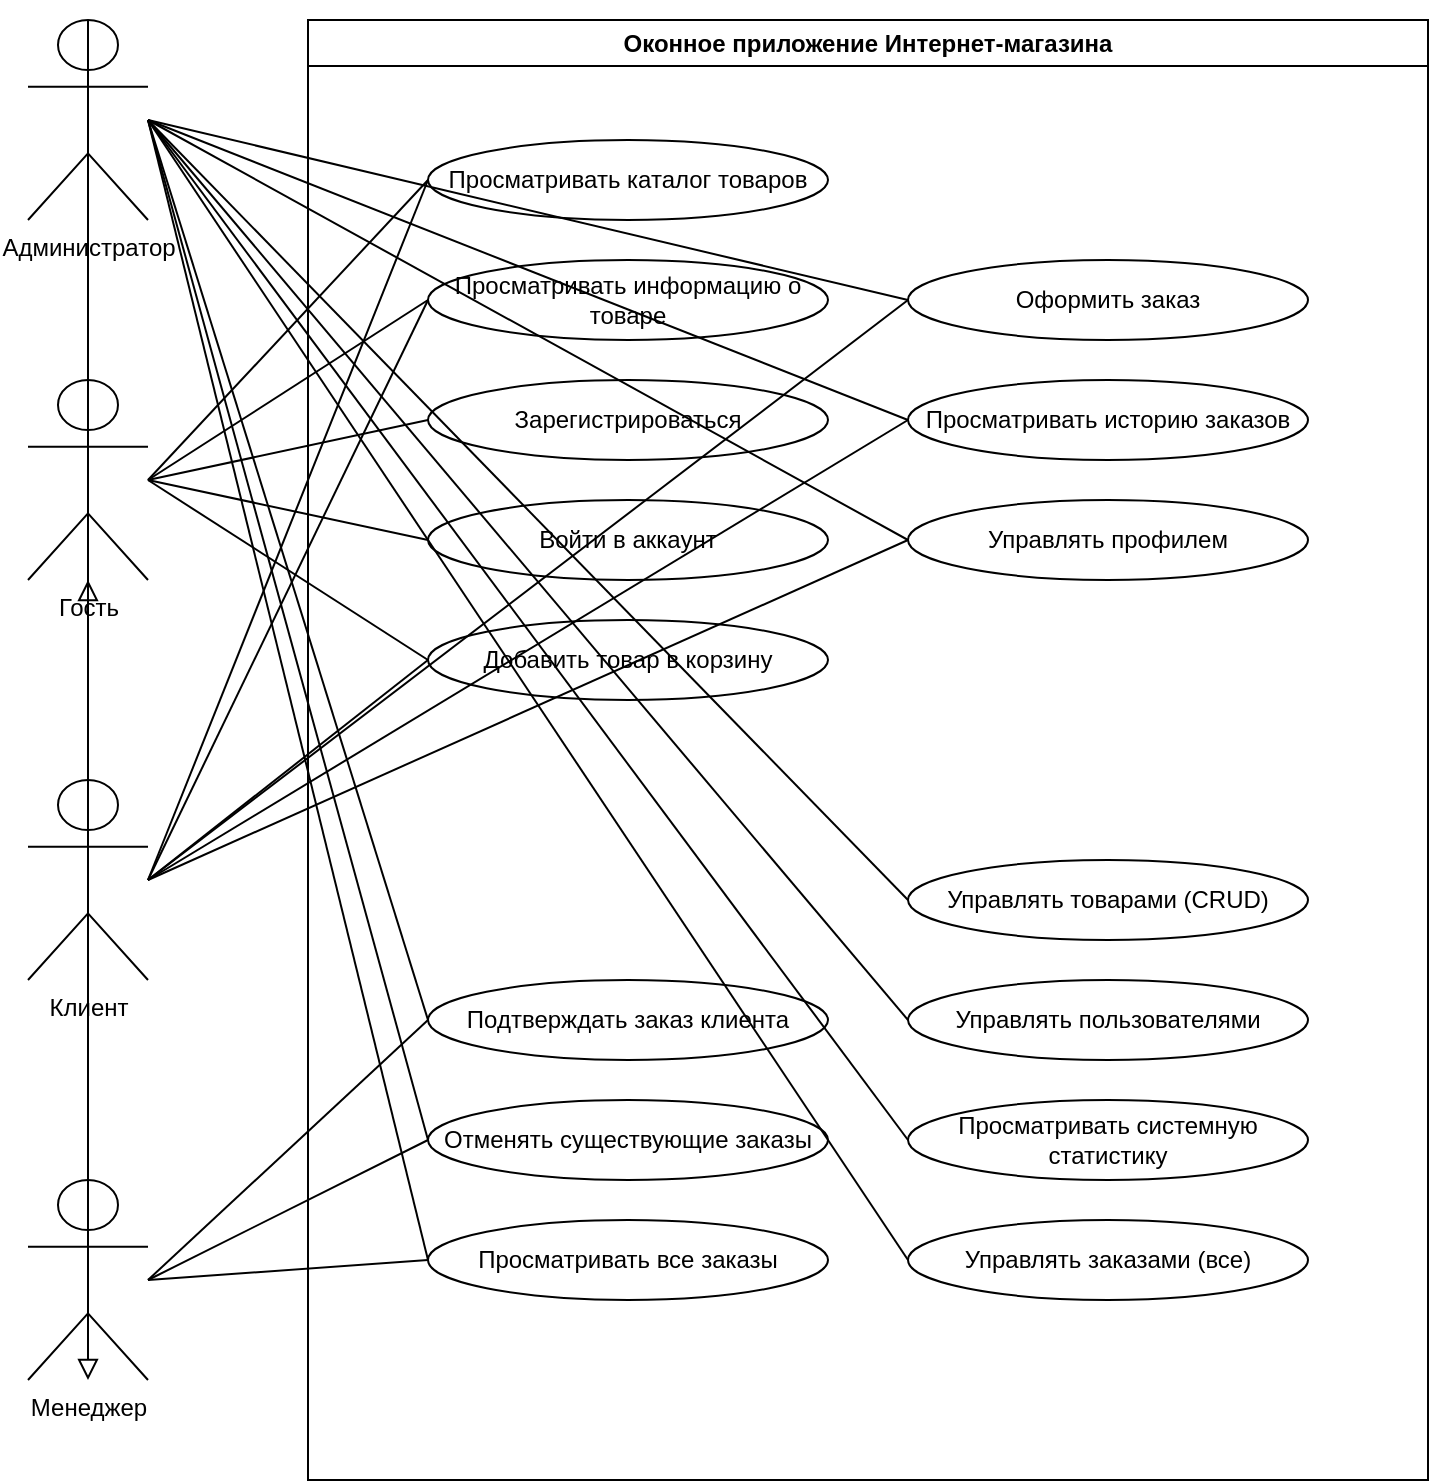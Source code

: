 <mxfile version="28.2.8">
  <diagram name="Диаграмма вариантов использования - Интернет-магазин" id="85AkClXsSPZRD0gE70uU">
    <mxGraphModel dx="1426" dy="751" grid="1" gridSize="10" guides="1" tooltips="1" connect="1" arrows="1" fold="1" page="1" pageScale="1" pageWidth="827" pageHeight="1169" math="0" shadow="0">
      <root>
        <mxCell id="0" />
        <mxCell id="1" parent="0" />
        <mxCell id="21T72m46H9F7PhcDvn4g-1" value="Гость" style="shape=umlActor;verticalLabelPosition=bottom;verticalAlign=top;html=1;outlineConnect=0;" vertex="1" parent="1">
          <mxGeometry x="40" y="200" width="60" height="100" as="geometry" />
        </mxCell>
        <mxCell id="21T72m46H9F7PhcDvn4g-2" value="Клиент" style="shape=umlActor;verticalLabelPosition=bottom;verticalAlign=top;html=1;outlineConnect=0;" vertex="1" parent="1">
          <mxGeometry x="40" y="400" width="60" height="100" as="geometry" />
        </mxCell>
        <mxCell id="21T72m46H9F7PhcDvn4g-3" value="Менеджер" style="shape=umlActor;verticalLabelPosition=bottom;verticalAlign=top;html=1;outlineConnect=0;" vertex="1" parent="1">
          <mxGeometry x="40" y="600" width="60" height="100" as="geometry" />
        </mxCell>
        <mxCell id="21T72m46H9F7PhcDvn4g-4" value="Администратор" style="shape=umlActor;verticalLabelPosition=bottom;verticalAlign=top;html=1;outlineConnect=0;" vertex="1" parent="1">
          <mxGeometry x="40" y="20" width="60" height="100" as="geometry" />
        </mxCell>
        <mxCell id="21T72m46H9F7PhcDvn4g-5" value="Оконное приложение Интернет-магазина" style="swimlane;whiteSpace=wrap;html=1;" vertex="1" parent="1">
          <mxGeometry x="180" y="20" width="560" height="730" as="geometry">
            <mxRectangle x="180" y="20" width="270" height="30" as="alternateBounds" />
          </mxGeometry>
        </mxCell>
        <mxCell id="21T72m46H9F7PhcDvn4g-6" value="Просматривать каталог товаров" style="ellipse;whiteSpace=wrap;html=1;" vertex="1" parent="21T72m46H9F7PhcDvn4g-5">
          <mxGeometry x="60" y="60" width="200" height="40" as="geometry" />
        </mxCell>
        <mxCell id="21T72m46H9F7PhcDvn4g-7" value="Просматривать информацию о товаре" style="ellipse;whiteSpace=wrap;html=1;" vertex="1" parent="21T72m46H9F7PhcDvn4g-5">
          <mxGeometry x="60" y="120" width="200" height="40" as="geometry" />
        </mxCell>
        <mxCell id="21T72m46H9F7PhcDvn4g-8" value="Зарегистрироваться" style="ellipse;whiteSpace=wrap;html=1;" vertex="1" parent="21T72m46H9F7PhcDvn4g-5">
          <mxGeometry x="60" y="180" width="200" height="40" as="geometry" />
        </mxCell>
        <mxCell id="21T72m46H9F7PhcDvn4g-9" value="Войти в аккаунт" style="ellipse;whiteSpace=wrap;html=1;" vertex="1" parent="21T72m46H9F7PhcDvn4g-5">
          <mxGeometry x="60" y="240" width="200" height="40" as="geometry" />
        </mxCell>
        <mxCell id="21T72m46H9F7PhcDvn4g-10" value="Добавить товар в корзину" style="ellipse;whiteSpace=wrap;html=1;" vertex="1" parent="21T72m46H9F7PhcDvn4g-5">
          <mxGeometry x="60" y="300" width="200" height="40" as="geometry" />
        </mxCell>
        <mxCell id="21T72m46H9F7PhcDvn4g-11" value="Оформить заказ" style="ellipse;whiteSpace=wrap;html=1;" vertex="1" parent="21T72m46H9F7PhcDvn4g-5">
          <mxGeometry x="300" y="120" width="200" height="40" as="geometry" />
        </mxCell>
        <mxCell id="21T72m46H9F7PhcDvn4g-12" value="Просматривать историю заказов" style="ellipse;whiteSpace=wrap;html=1;" vertex="1" parent="21T72m46H9F7PhcDvn4g-5">
          <mxGeometry x="300" y="180" width="200" height="40" as="geometry" />
        </mxCell>
        <mxCell id="21T72m46H9F7PhcDvn4g-13" value="Управлять профилем" style="ellipse;whiteSpace=wrap;html=1;" vertex="1" parent="21T72m46H9F7PhcDvn4g-5">
          <mxGeometry x="300" y="240" width="200" height="40" as="geometry" />
        </mxCell>
        <mxCell id="21T72m46H9F7PhcDvn4g-14" value="Подтверждать заказ клиента" style="ellipse;whiteSpace=wrap;html=1;" vertex="1" parent="21T72m46H9F7PhcDvn4g-5">
          <mxGeometry x="60" y="480" width="200" height="40" as="geometry" />
        </mxCell>
        <mxCell id="21T72m46H9F7PhcDvn4g-15" value="Отменять существующие заказы" style="ellipse;whiteSpace=wrap;html=1;" vertex="1" parent="21T72m46H9F7PhcDvn4g-5">
          <mxGeometry x="60" y="540" width="200" height="40" as="geometry" />
        </mxCell>
        <mxCell id="21T72m46H9F7PhcDvn4g-16" value="Просматривать все заказы" style="ellipse;whiteSpace=wrap;html=1;" vertex="1" parent="21T72m46H9F7PhcDvn4g-5">
          <mxGeometry x="60" y="600" width="200" height="40" as="geometry" />
        </mxCell>
        <mxCell id="21T72m46H9F7PhcDvn4g-17" value="Управлять товарами (CRUD)" style="ellipse;whiteSpace=wrap;html=1;" vertex="1" parent="21T72m46H9F7PhcDvn4g-5">
          <mxGeometry x="300" y="420" width="200" height="40" as="geometry" />
        </mxCell>
        <mxCell id="21T72m46H9F7PhcDvn4g-18" value="Управлять пользователями" style="ellipse;whiteSpace=wrap;html=1;" vertex="1" parent="21T72m46H9F7PhcDvn4g-5">
          <mxGeometry x="300" y="480" width="200" height="40" as="geometry" />
        </mxCell>
        <mxCell id="21T72m46H9F7PhcDvn4g-19" value="Просматривать системную статистику" style="ellipse;whiteSpace=wrap;html=1;" vertex="1" parent="21T72m46H9F7PhcDvn4g-5">
          <mxGeometry x="300" y="540" width="200" height="40" as="geometry" />
        </mxCell>
        <mxCell id="21T72m46H9F7PhcDvn4g-20" value="Управлять заказами (все)" style="ellipse;whiteSpace=wrap;html=1;" vertex="1" parent="21T72m46H9F7PhcDvn4g-5">
          <mxGeometry x="300" y="600" width="200" height="40" as="geometry" />
        </mxCell>
        <mxCell id="21T72m46H9F7PhcDvn4g-21" value="" style="endArrow=plain;html=1;rounded=0;entryX=0;entryY=0.5;exitX=1;exitY=0.5;" edge="1" parent="1" source="21T72m46H9F7PhcDvn4g-1" target="21T72m46H9F7PhcDvn4g-6">
          <mxGeometry width="50" height="50" relative="1" as="geometry">
            <mxPoint x="180" y="200" as="sourcePoint" />
            <mxPoint x="230" y="150" as="targetPoint" />
          </mxGeometry>
        </mxCell>
        <mxCell id="21T72m46H9F7PhcDvn4g-22" value="" style="endArrow=plain;html=1;rounded=0;entryX=0;entryY=0.5;exitX=1;exitY=0.5;" edge="1" parent="1" source="21T72m46H9F7PhcDvn4g-1" target="21T72m46H9F7PhcDvn4g-7">
          <mxGeometry width="50" height="50" relative="1" as="geometry">
            <mxPoint x="180" y="200" as="sourcePoint" />
            <mxPoint x="230" y="150" as="targetPoint" />
          </mxGeometry>
        </mxCell>
        <mxCell id="21T72m46H9F7PhcDvn4g-23" value="" style="endArrow=plain;html=1;rounded=0;entryX=0;entryY=0.5;exitX=1;exitY=0.5;" edge="1" parent="1" source="21T72m46H9F7PhcDvn4g-1" target="21T72m46H9F7PhcDvn4g-8">
          <mxGeometry width="50" height="50" relative="1" as="geometry">
            <mxPoint x="180" y="200" as="sourcePoint" />
            <mxPoint x="230" y="150" as="targetPoint" />
          </mxGeometry>
        </mxCell>
        <mxCell id="21T72m46H9F7PhcDvn4g-24" value="" style="endArrow=plain;html=1;rounded=0;entryX=0;entryY=0.5;exitX=1;exitY=0.5;" edge="1" parent="1" source="21T72m46H9F7PhcDvn4g-1" target="21T72m46H9F7PhcDvn4g-9">
          <mxGeometry width="50" height="50" relative="1" as="geometry">
            <mxPoint x="180" y="200" as="sourcePoint" />
            <mxPoint x="230" y="150" as="targetPoint" />
          </mxGeometry>
        </mxCell>
        <mxCell id="21T72m46H9F7PhcDvn4g-25" value="" style="endArrow=plain;html=1;rounded=0;entryX=0;entryY=0.5;exitX=1;exitY=0.5;" edge="1" parent="1" source="21T72m46H9F7PhcDvn4g-1" target="21T72m46H9F7PhcDvn4g-10">
          <mxGeometry width="50" height="50" relative="1" as="geometry">
            <mxPoint x="180" y="200" as="sourcePoint" />
            <mxPoint x="230" y="150" as="targetPoint" />
          </mxGeometry>
        </mxCell>
        <mxCell id="21T72m46H9F7PhcDvn4g-26" value="" style="endArrow=plain;html=1;rounded=0;entryX=0;entryY=0.5;exitX=1;exitY=0.5;" edge="1" parent="1" source="21T72m46H9F7PhcDvn4g-2" target="21T72m46H9F7PhcDvn4g-6">
          <mxGeometry width="50" height="50" relative="1" as="geometry">
            <mxPoint x="180" y="200" as="sourcePoint" />
            <mxPoint x="230" y="150" as="targetPoint" />
          </mxGeometry>
        </mxCell>
        <mxCell id="21T72m46H9F7PhcDvn4g-27" value="" style="endArrow=plain;html=1;rounded=0;entryX=0;entryY=0.5;exitX=1;exitY=0.5;" edge="1" parent="1" source="21T72m46H9F7PhcDvn4g-2" target="21T72m46H9F7PhcDvn4g-7">
          <mxGeometry width="50" height="50" relative="1" as="geometry">
            <mxPoint x="180" y="200" as="sourcePoint" />
            <mxPoint x="230" y="150" as="targetPoint" />
          </mxGeometry>
        </mxCell>
        <mxCell id="21T72m46H9F7PhcDvn4g-28" value="" style="endArrow=plain;html=1;rounded=0;entryX=0;entryY=0.5;exitX=1;exitY=0.5;" edge="1" parent="1" source="21T72m46H9F7PhcDvn4g-2" target="21T72m46H9F7PhcDvn4g-10">
          <mxGeometry width="50" height="50" relative="1" as="geometry">
            <mxPoint x="180" y="200" as="sourcePoint" />
            <mxPoint x="230" y="150" as="targetPoint" />
          </mxGeometry>
        </mxCell>
        <mxCell id="21T72m46H9F7PhcDvn4g-29" value="" style="endArrow=plain;html=1;rounded=0;entryX=0;entryY=0.5;exitX=1;exitY=0.5;" edge="1" parent="1" source="21T72m46H9F7PhcDvn4g-2" target="21T72m46H9F7PhcDvn4g-11">
          <mxGeometry width="50" height="50" relative="1" as="geometry">
            <mxPoint x="180" y="200" as="sourcePoint" />
            <mxPoint x="230" y="150" as="targetPoint" />
          </mxGeometry>
        </mxCell>
        <mxCell id="21T72m46H9F7PhcDvn4g-30" value="" style="endArrow=plain;html=1;rounded=0;entryX=0;entryY=0.5;exitX=1;exitY=0.5;" edge="1" parent="1" source="21T72m46H9F7PhcDvn4g-2" target="21T72m46H9F7PhcDvn4g-12">
          <mxGeometry width="50" height="50" relative="1" as="geometry">
            <mxPoint x="180" y="200" as="sourcePoint" />
            <mxPoint x="230" y="150" as="targetPoint" />
          </mxGeometry>
        </mxCell>
        <mxCell id="21T72m46H9F7PhcDvn4g-31" value="" style="endArrow=plain;html=1;rounded=0;entryX=0;entryY=0.5;exitX=1;exitY=0.5;" edge="1" parent="1" source="21T72m46H9F7PhcDvn4g-2" target="21T72m46H9F7PhcDvn4g-13">
          <mxGeometry width="50" height="50" relative="1" as="geometry">
            <mxPoint x="180" y="200" as="sourcePoint" />
            <mxPoint x="230" y="150" as="targetPoint" />
          </mxGeometry>
        </mxCell>
        <mxCell id="21T72m46H9F7PhcDvn4g-32" value="" style="endArrow=plain;html=1;rounded=0;entryX=0;entryY=0.5;exitX=1;exitY=0.5;" edge="1" parent="1" source="21T72m46H9F7PhcDvn4g-3" target="21T72m46H9F7PhcDvn4g-14">
          <mxGeometry width="50" height="50" relative="1" as="geometry">
            <mxPoint x="180" y="200" as="sourcePoint" />
            <mxPoint x="230" y="150" as="targetPoint" />
          </mxGeometry>
        </mxCell>
        <mxCell id="21T72m46H9F7PhcDvn4g-33" value="" style="endArrow=plain;html=1;rounded=0;entryX=0;entryY=0.5;exitX=1;exitY=0.5;" edge="1" parent="1" source="21T72m46H9F7PhcDvn4g-3" target="21T72m46H9F7PhcDvn4g-15">
          <mxGeometry width="50" height="50" relative="1" as="geometry">
            <mxPoint x="180" y="200" as="sourcePoint" />
            <mxPoint x="230" y="150" as="targetPoint" />
          </mxGeometry>
        </mxCell>
        <mxCell id="21T72m46H9F7PhcDvn4g-34" value="" style="endArrow=plain;html=1;rounded=0;entryX=0;entryY=0.5;exitX=1;exitY=0.5;" edge="1" parent="1" source="21T72m46H9F7PhcDvn4g-3" target="21T72m46H9F7PhcDvn4g-16">
          <mxGeometry width="50" height="50" relative="1" as="geometry">
            <mxPoint x="180" y="200" as="sourcePoint" />
            <mxPoint x="230" y="150" as="targetPoint" />
          </mxGeometry>
        </mxCell>
        <mxCell id="21T72m46H9F7PhcDvn4g-35" value="" style="endArrow=plain;html=1;rounded=0;entryX=0;entryY=0.5;exitX=1;exitY=0.5;" edge="1" parent="1" source="21T72m46H9F7PhcDvn4g-4" target="21T72m46H9F7PhcDvn4g-17">
          <mxGeometry width="50" height="50" relative="1" as="geometry">
            <mxPoint x="180" y="200" as="sourcePoint" />
            <mxPoint x="230" y="150" as="targetPoint" />
          </mxGeometry>
        </mxCell>
        <mxCell id="21T72m46H9F7PhcDvn4g-36" value="" style="endArrow=plain;html=1;rounded=0;entryX=0;entryY=0.5;exitX=1;exitY=0.5;" edge="1" parent="1" source="21T72m46H9F7PhcDvn4g-4" target="21T72m46H9F7PhcDvn4g-18">
          <mxGeometry width="50" height="50" relative="1" as="geometry">
            <mxPoint x="180" y="200" as="sourcePoint" />
            <mxPoint x="230" y="150" as="targetPoint" />
          </mxGeometry>
        </mxCell>
        <mxCell id="21T72m46H9F7PhcDvn4g-37" value="" style="endArrow=plain;html=1;rounded=0;entryX=0;entryY=0.5;exitX=1;exitY=0.5;" edge="1" parent="1" source="21T72m46H9F7PhcDvn4g-4" target="21T72m46H9F7PhcDvn4g-19">
          <mxGeometry width="50" height="50" relative="1" as="geometry">
            <mxPoint x="180" y="200" as="sourcePoint" />
            <mxPoint x="230" y="150" as="targetPoint" />
          </mxGeometry>
        </mxCell>
        <mxCell id="21T72m46H9F7PhcDvn4g-38" value="" style="endArrow=plain;html=1;rounded=0;entryX=0;entryY=0.5;exitX=1;exitY=0.5;" edge="1" parent="1" source="21T72m46H9F7PhcDvn4g-4" target="21T72m46H9F7PhcDvn4g-20">
          <mxGeometry width="50" height="50" relative="1" as="geometry">
            <mxPoint x="180" y="200" as="sourcePoint" />
            <mxPoint x="230" y="150" as="targetPoint" />
          </mxGeometry>
        </mxCell>
        <mxCell id="21T72m46H9F7PhcDvn4g-39" value="" style="endArrow=block;endFill=0;endSize=8;html=1;rounded=0;entryX=0.5;entryY=1;exitX=0.5;exitY=0;" edge="1" parent="1" source="21T72m46H9F7PhcDvn4g-2" target="21T72m46H9F7PhcDvn4g-1">
          <mxGeometry width="50" height="50" relative="1" as="geometry">
            <mxPoint x="180" y="200" as="sourcePoint" />
            <mxPoint x="230" y="150" as="targetPoint" />
          </mxGeometry>
        </mxCell>
        <mxCell id="21T72m46H9F7PhcDvn4g-40" value="" style="endArrow=block;endFill=0;endSize=8;html=1;rounded=0;entryX=0.5;entryY=1;exitX=0.5;exitY=0;" edge="1" parent="1" source="21T72m46H9F7PhcDvn4g-4" target="21T72m46H9F7PhcDvn4g-3">
          <mxGeometry width="50" height="50" relative="1" as="geometry">
            <mxPoint x="180" y="200" as="sourcePoint" />
            <mxPoint x="230" y="150" as="targetPoint" />
          </mxGeometry>
        </mxCell>
        <mxCell id="21T72m46H9F7PhcDvn4g-41" value="" style="endArrow=plain;html=1;rounded=0;entryX=0;entryY=0.5;exitX=1;exitY=0.5;" edge="1" parent="1" source="21T72m46H9F7PhcDvn4g-4" target="21T72m46H9F7PhcDvn4g-14">
          <mxGeometry width="50" height="50" relative="1" as="geometry">
            <mxPoint x="180" y="200" as="sourcePoint" />
            <mxPoint x="230" y="150" as="targetPoint" />
          </mxGeometry>
        </mxCell>
        <mxCell id="21T72m46H9F7PhcDvn4g-42" value="" style="endArrow=plain;html=1;rounded=0;entryX=0;entryY=0.5;exitX=1;exitY=0.5;" edge="1" parent="1" source="21T72m46H9F7PhcDvn4g-4" target="21T72m46H9F7PhcDvn4g-15">
          <mxGeometry width="50" height="50" relative="1" as="geometry">
            <mxPoint x="180" y="200" as="sourcePoint" />
            <mxPoint x="230" y="150" as="targetPoint" />
          </mxGeometry>
        </mxCell>
        <mxCell id="21T72m46H9F7PhcDvn4g-43" value="" style="endArrow=plain;html=1;rounded=0;entryX=0;entryY=0.5;exitX=1;exitY=0.5;" edge="1" parent="1" source="21T72m46H9F7PhcDvn4g-4" target="21T72m46H9F7PhcDvn4g-16">
          <mxGeometry width="50" height="50" relative="1" as="geometry">
            <mxPoint x="180" y="200" as="sourcePoint" />
            <mxPoint x="230" y="150" as="targetPoint" />
          </mxGeometry>
        </mxCell>
        <mxCell id="21T72m46H9F7PhcDvn4g-44" value="" style="endArrow=plain;html=1;rounded=0;entryX=0;entryY=0.5;exitX=1;exitY=0.5;" edge="1" parent="1" source="21T72m46H9F7PhcDvn4g-4" target="21T72m46H9F7PhcDvn4g-11">
          <mxGeometry width="50" height="50" relative="1" as="geometry">
            <mxPoint x="180" y="200" as="sourcePoint" />
            <mxPoint x="230" y="150" as="targetPoint" />
          </mxGeometry>
        </mxCell>
        <mxCell id="21T72m46H9F7PhcDvn4g-45" value="" style="endArrow=plain;html=1;rounded=0;entryX=0;entryY=0.5;exitX=1;exitY=0.5;" edge="1" parent="1" source="21T72m46H9F7PhcDvn4g-4" target="21T72m46H9F7PhcDvn4g-12">
          <mxGeometry width="50" height="50" relative="1" as="geometry">
            <mxPoint x="180" y="200" as="sourcePoint" />
            <mxPoint x="230" y="150" as="targetPoint" />
          </mxGeometry>
        </mxCell>
        <mxCell id="21T72m46H9F7PhcDvn4g-46" value="" style="endArrow=plain;html=1;rounded=0;entryX=0;entryY=0.5;exitX=1;exitY=0.5;" edge="1" parent="1" source="21T72m46H9F7PhcDvn4g-4" target="21T72m46H9F7PhcDvn4g-13">
          <mxGeometry width="50" height="50" relative="1" as="geometry">
            <mxPoint x="180" y="200" as="sourcePoint" />
            <mxPoint x="230" y="150" as="targetPoint" />
          </mxGeometry>
        </mxCell>
      </root>
    </mxGraphModel>
  </diagram>
</mxfile>
